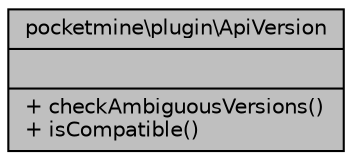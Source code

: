digraph "pocketmine\plugin\ApiVersion"
{
 // INTERACTIVE_SVG=YES
 // LATEX_PDF_SIZE
  edge [fontname="Helvetica",fontsize="10",labelfontname="Helvetica",labelfontsize="10"];
  node [fontname="Helvetica",fontsize="10",shape=record];
  Node1 [label="{pocketmine\\plugin\\ApiVersion\n||+ checkAmbiguousVersions()\l+ isCompatible()\l}",height=0.2,width=0.4,color="black", fillcolor="grey75", style="filled", fontcolor="black",tooltip=" "];
}
